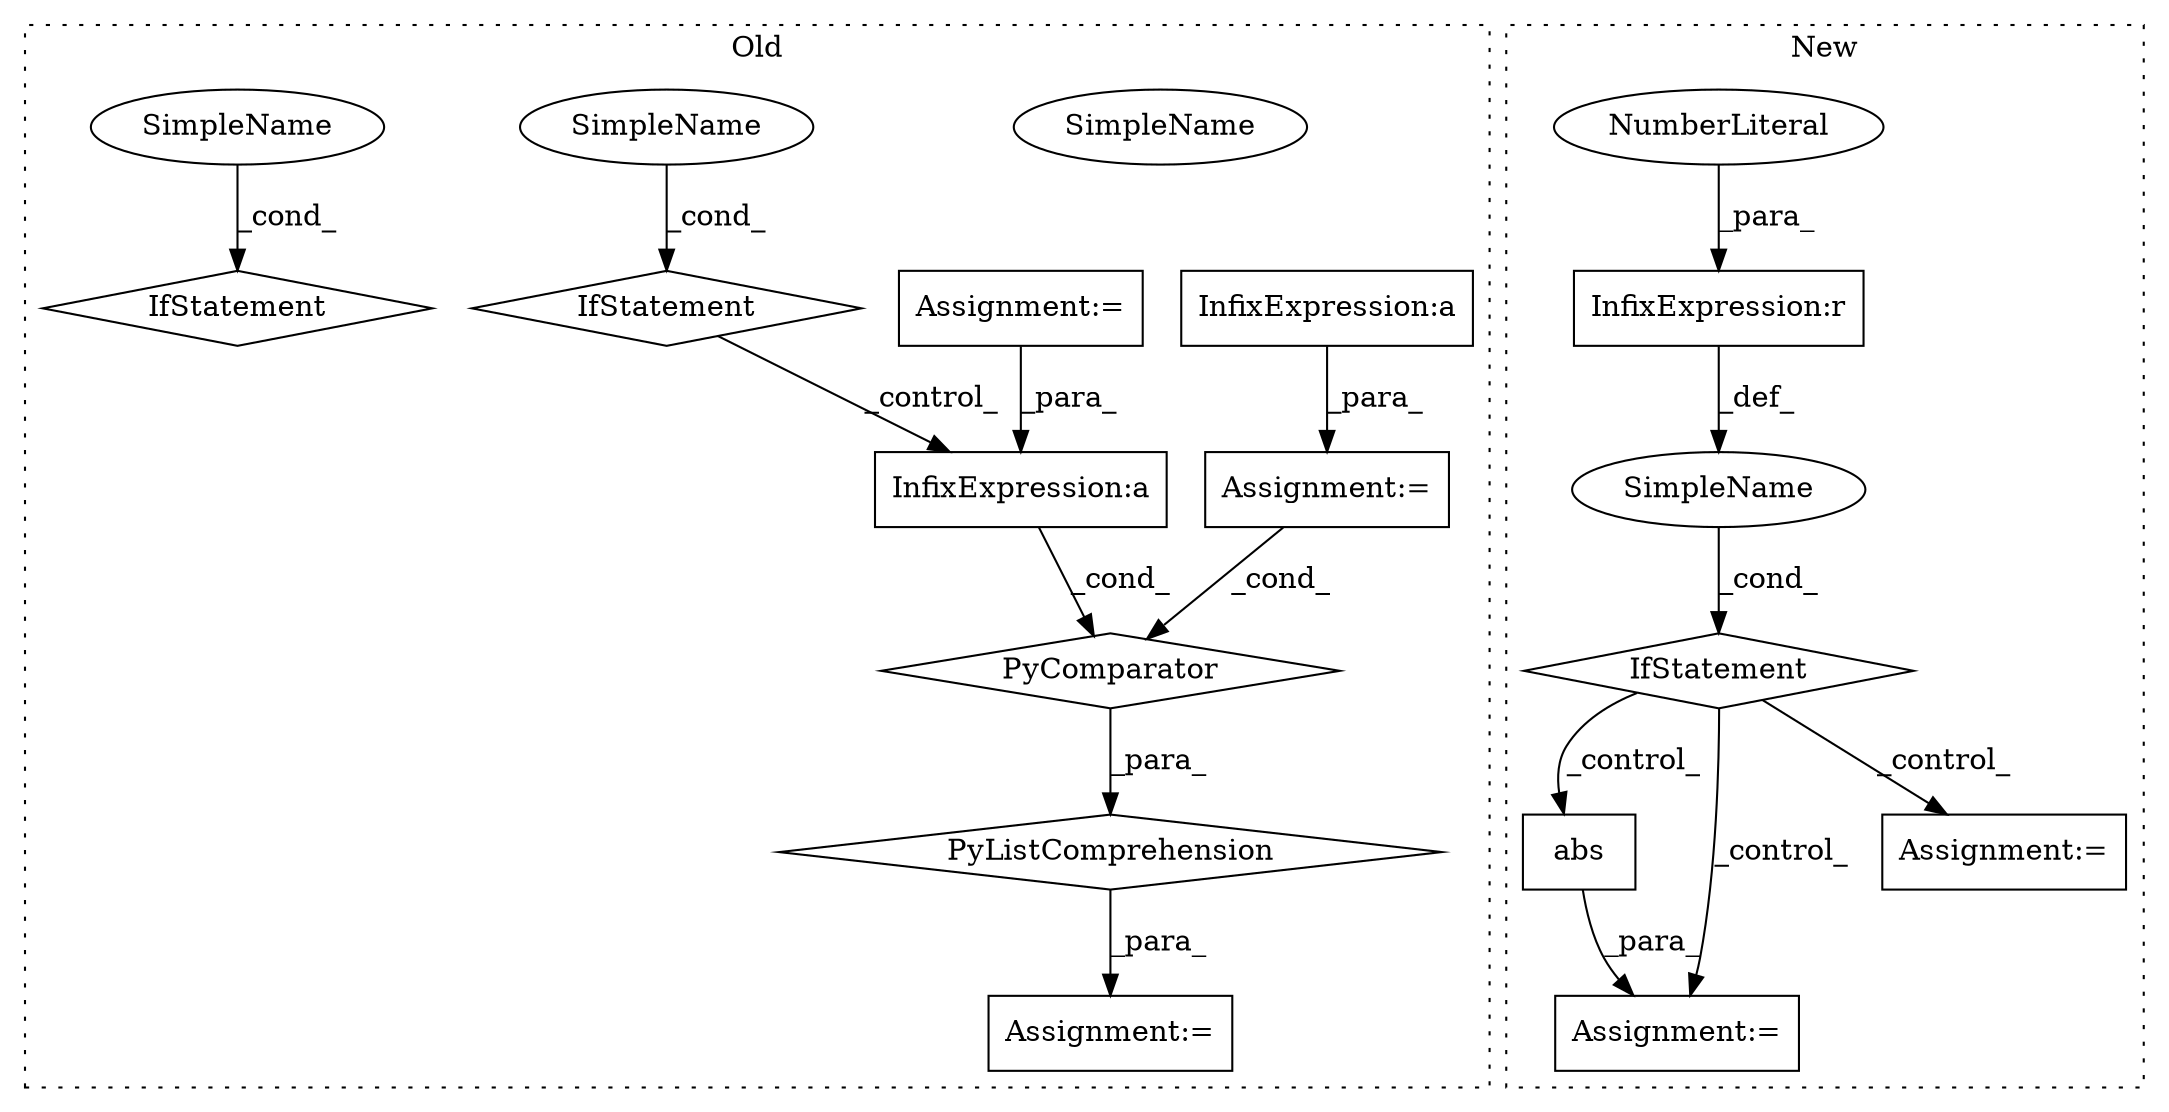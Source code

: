 digraph G {
subgraph cluster0 {
1 [label="IfStatement" a="25" s="723" l="24" shape="diamond"];
9 [label="InfixExpression:a" a="27" s="650" l="3" shape="box"];
10 [label="IfStatement" a="25" s="908" l="24" shape="diamond"];
11 [label="SimpleName" a="42" s="742" l="5" shape="ellipse"];
12 [label="PyListComprehension" a="109" s="779" l="161" shape="diamond"];
13 [label="InfixExpression:a" a="27" s="605" l="3" shape="box"];
14 [label="PyComparator" a="113" s="908" l="24" shape="diamond"];
15 [label="Assignment:=" a="7" s="594" l="1" shape="box"];
16 [label="Assignment:=" a="7" s="761" l="1" shape="box"];
17 [label="Assignment:=" a="7" s="723" l="24" shape="box"];
18 [label="SimpleName" a="42" s="742" l="5" shape="ellipse"];
19 [label="SimpleName" a="42" s="927" l="5" shape="ellipse"];
label = "Old";
style="dotted";
}
subgraph cluster1 {
2 [label="abs" a="32" s="823,830" l="4,1" shape="box"];
3 [label="Assignment:=" a="7" s="790" l="1" shape="box"];
4 [label="SimpleName" a="42" s="" l="" shape="ellipse"];
5 [label="IfStatement" a="25" s="589,600" l="4,2" shape="diamond"];
6 [label="Assignment:=" a="7" s="733" l="26" shape="box"];
7 [label="InfixExpression:r" a="27" s="596" l="3" shape="box"];
8 [label="NumberLiteral" a="34" s="599" l="1" shape="ellipse"];
label = "New";
style="dotted";
}
1 -> 9 [label="_control_"];
2 -> 3 [label="_para_"];
4 -> 5 [label="_cond_"];
5 -> 2 [label="_control_"];
5 -> 3 [label="_control_"];
5 -> 6 [label="_control_"];
7 -> 4 [label="_def_"];
8 -> 7 [label="_para_"];
9 -> 14 [label="_cond_"];
12 -> 16 [label="_para_"];
13 -> 15 [label="_para_"];
14 -> 12 [label="_para_"];
15 -> 14 [label="_cond_"];
17 -> 9 [label="_para_"];
18 -> 1 [label="_cond_"];
19 -> 10 [label="_cond_"];
}